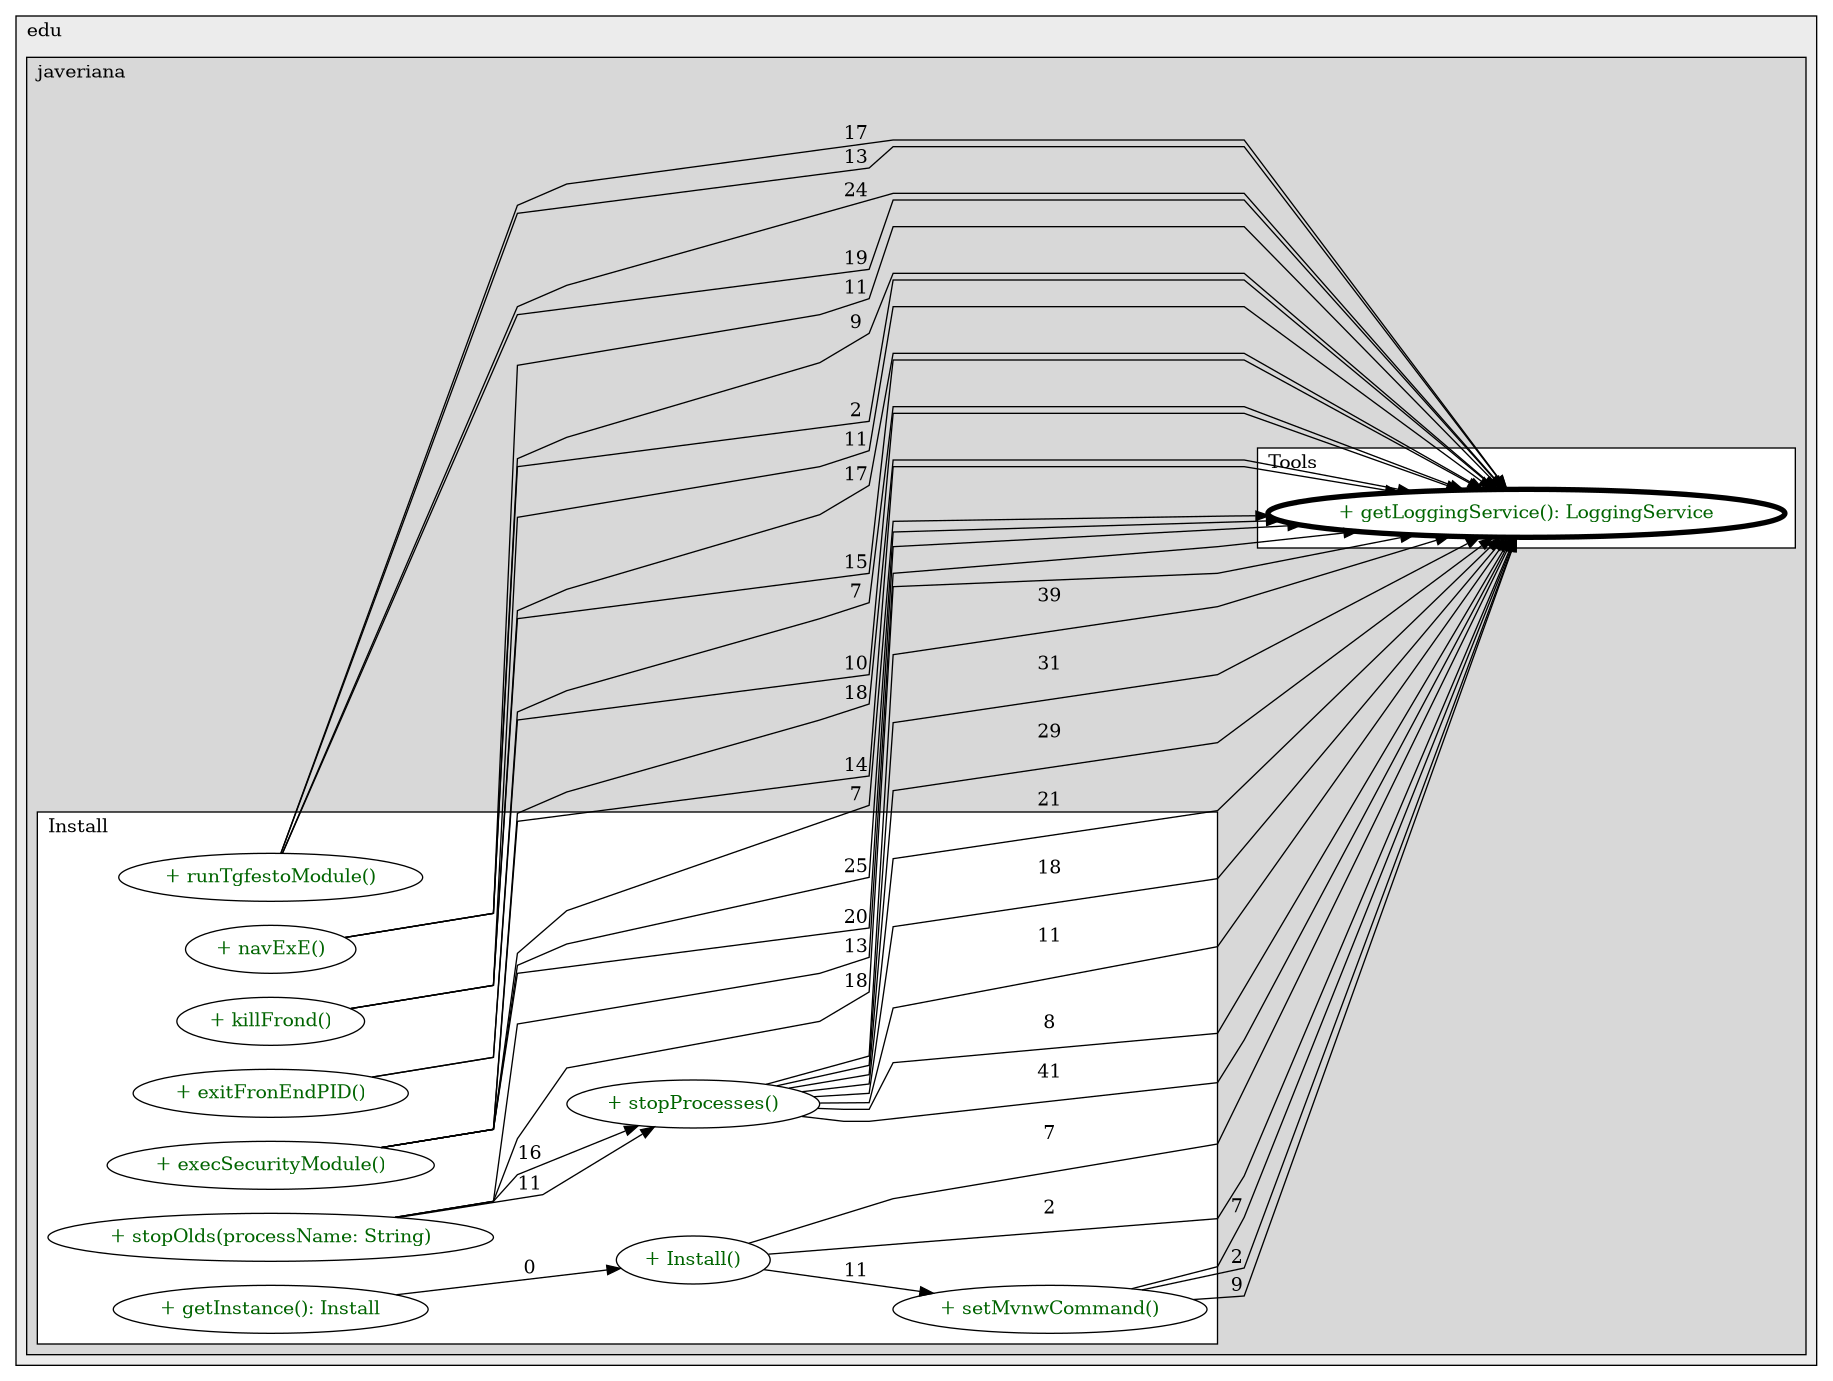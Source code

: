 @startuml

/' diagram meta data start
config=CallConfiguration;
{
  "rootMethod": "co.edu.javeriana.ctai.installer.model.tools.Tools#getLoggingService()",
  "projectClassification": {
    "searchMode": "OpenProject", // OpenProject, AllProjects
    "includedProjects": "",
    "pathEndKeywords": "*.impl",
    "isClientPath": "",
    "isClientName": "",
    "isTestPath": "",
    "isTestName": "",
    "isMappingPath": "",
    "isMappingName": "",
    "isDataAccessPath": "",
    "isDataAccessName": "",
    "isDataStructurePath": "",
    "isDataStructureName": "",
    "isInterfaceStructuresPath": "",
    "isInterfaceStructuresName": "",
    "isEntryPointPath": "",
    "isEntryPointName": "",
    "treatFinalFieldsAsMandatory": false
  },
  "graphRestriction": {
    "classPackageExcludeFilter": "",
    "classPackageIncludeFilter": "",
    "classNameExcludeFilter": "",
    "classNameIncludeFilter": "",
    "methodNameExcludeFilter": "",
    "methodNameIncludeFilter": "",
    "removeByInheritance": "", // inheritance/annotation based filtering is done in a second step
    "removeByAnnotation": "",
    "removeByClassPackage": "", // cleanup the graph after inheritance/annotation based filtering is done
    "removeByClassName": "",
    "cutMappings": false,
    "cutEnum": false,
    "cutTests": true,
    "cutClient": false,
    "cutDataAccess": false,
    "cutInterfaceStructures": false,
    "cutDataStructures": false,
    "cutGetterAndSetter": false,
    "cutConstructors": false
  },
  "graphTraversal": {
    "forwardDepth": 2,
    "backwardDepth": 2,
    "classPackageExcludeFilter": "",
    "classPackageIncludeFilter": "",
    "classNameExcludeFilter": "",
    "classNameIncludeFilter": "",
    "methodNameExcludeFilter": "",
    "methodNameIncludeFilter": "",
    "hideMappings": false,
    "hideDataStructures": false,
    "hidePrivateMethods": true,
    "hideInterfaceCalls": true, // indirection: implementation -> interface (is hidden) -> implementation
    "onlyShowApplicationEntryPoints": false, // root node is included
    "useMethodCallsForStructureDiagram": "ForwardOnly" // ForwardOnly, BothDirections, No
  },
  "details": {
    "aggregation": "GroupByClass", // ByClass, GroupByClass, None
    "showMethodParametersTypes": true,
    "showMethodParametersNames": true,
    "showMethodReturnType": true,
    "showPackageLevels": 2,
    "showCallOrder": true,
    "edgeMode": "MethodsOnly", // TypesOnly, MethodsOnly, TypesAndMethods, MethodsAndDirectTypeUsage
    "showDetailedClassStructure": true
  },
  "rootClass": "co.edu.javeriana.ctai.installer.model.tools.Tools",
  "extensionCallbackMethod": "" // qualified.class.name#methodName - signature: public static String method(String)
}
diagram meta data end '/



digraph g {
    rankdir="LR"
    splines=polyline
    

'nodes 
subgraph cluster_100278 { 
   	label=edu
	labeljust=l
	fillcolor="#ececec"
	style=filled
   
   subgraph cluster_496592481 { 
   	label=javeriana
	labeljust=l
	fillcolor="#d8d8d8"
	style=filled
   
   subgraph cluster_108133415 { 
   	label=Tools
	labeljust=l
	fillcolor=white
	style=filled
   
   Tools861186420XXXgetLoggingService0[
	label="+ getLoggingService(): LoggingService"
	style=filled
	fillcolor=white
	tooltip="Tools

null"
	penwidth=4
	fontcolor=darkgreen
];
} 

subgraph cluster_1795875308 { 
   	label=Install
	labeljust=l
	fillcolor=white
	style=filled
   
   Install1071375199XXXInstall0[
	label="+ Install()"
	style=filled
	fillcolor=white
	tooltip="Install

null"
	fontcolor=darkgreen
];

Install1071375199XXXexecSecurityModule0[
	label="+ execSecurityModule()"
	style=filled
	fillcolor=white
	tooltip="Install

null"
	fontcolor=darkgreen
];

Install1071375199XXXexitFronEndPID0[
	label="+ exitFronEndPID()"
	style=filled
	fillcolor=white
	tooltip="Install

null"
	fontcolor=darkgreen
];

Install1071375199XXXgetInstance0[
	label="+ getInstance(): Install"
	style=filled
	fillcolor=white
	tooltip="Install

null"
	fontcolor=darkgreen
];

Install1071375199XXXkillFrond0[
	label="+ killFrond()"
	style=filled
	fillcolor=white
	tooltip="Install

null"
	fontcolor=darkgreen
];

Install1071375199XXXnavExE0[
	label="+ navExE()"
	style=filled
	fillcolor=white
	tooltip="Install

null"
	fontcolor=darkgreen
];

Install1071375199XXXrunTgfestoModule0[
	label="+ runTgfestoModule()"
	style=filled
	fillcolor=white
	tooltip="Install

null"
	fontcolor=darkgreen
];

Install1071375199XXXsetMvnwCommand0[
	label="+ setMvnwCommand()"
	style=filled
	fillcolor=white
	tooltip="Install

null"
	fontcolor=darkgreen
];

Install1071375199XXXstopOlds1808118735[
	label="+ stopOlds(processName: String)"
	style=filled
	fillcolor=white
	tooltip="Install

null"
	fontcolor=darkgreen
];

Install1071375199XXXstopProcesses0[
	label="+ stopProcesses()"
	style=filled
	fillcolor=white
	tooltip="Install

null"
	fontcolor=darkgreen
];
} 
} 
} 

'edges    
Install1071375199XXXInstall0 -> Install1071375199XXXsetMvnwCommand0[label=11];
Install1071375199XXXInstall0 -> Tools861186420XXXgetLoggingService0[label=2];
Install1071375199XXXInstall0 -> Tools861186420XXXgetLoggingService0[label=7];
Install1071375199XXXexecSecurityModule0 -> Tools861186420XXXgetLoggingService0[label=14];
Install1071375199XXXexecSecurityModule0 -> Tools861186420XXXgetLoggingService0[label=18];
Install1071375199XXXexecSecurityModule0 -> Tools861186420XXXgetLoggingService0[label=20];
Install1071375199XXXexecSecurityModule0 -> Tools861186420XXXgetLoggingService0[label=25];
Install1071375199XXXexecSecurityModule0 -> Tools861186420XXXgetLoggingService0[label=7];
Install1071375199XXXexitFronEndPID0 -> Tools861186420XXXgetLoggingService0[label=10];
Install1071375199XXXexitFronEndPID0 -> Tools861186420XXXgetLoggingService0[label=7];
Install1071375199XXXgetInstance0 -> Install1071375199XXXInstall0[label=0];
Install1071375199XXXkillFrond0 -> Tools861186420XXXgetLoggingService0[label=11];
Install1071375199XXXkillFrond0 -> Tools861186420XXXgetLoggingService0[label=15];
Install1071375199XXXkillFrond0 -> Tools861186420XXXgetLoggingService0[label=17];
Install1071375199XXXnavExE0 -> Tools861186420XXXgetLoggingService0[label=11];
Install1071375199XXXnavExE0 -> Tools861186420XXXgetLoggingService0[label=2];
Install1071375199XXXnavExE0 -> Tools861186420XXXgetLoggingService0[label=9];
Install1071375199XXXrunTgfestoModule0 -> Tools861186420XXXgetLoggingService0[label=13];
Install1071375199XXXrunTgfestoModule0 -> Tools861186420XXXgetLoggingService0[label=17];
Install1071375199XXXrunTgfestoModule0 -> Tools861186420XXXgetLoggingService0[label=19];
Install1071375199XXXrunTgfestoModule0 -> Tools861186420XXXgetLoggingService0[label=24];
Install1071375199XXXsetMvnwCommand0 -> Tools861186420XXXgetLoggingService0[label=2];
Install1071375199XXXsetMvnwCommand0 -> Tools861186420XXXgetLoggingService0[label=7];
Install1071375199XXXsetMvnwCommand0 -> Tools861186420XXXgetLoggingService0[label=9];
Install1071375199XXXstopOlds1808118735 -> Install1071375199XXXstopProcesses0[label=11];
Install1071375199XXXstopOlds1808118735 -> Install1071375199XXXstopProcesses0[label=16];
Install1071375199XXXstopOlds1808118735 -> Tools861186420XXXgetLoggingService0[label=13];
Install1071375199XXXstopOlds1808118735 -> Tools861186420XXXgetLoggingService0[label=18];
Install1071375199XXXstopProcesses0 -> Tools861186420XXXgetLoggingService0[label=11];
Install1071375199XXXstopProcesses0 -> Tools861186420XXXgetLoggingService0[label=18];
Install1071375199XXXstopProcesses0 -> Tools861186420XXXgetLoggingService0[label=21];
Install1071375199XXXstopProcesses0 -> Tools861186420XXXgetLoggingService0[label=29];
Install1071375199XXXstopProcesses0 -> Tools861186420XXXgetLoggingService0[label=31];
Install1071375199XXXstopProcesses0 -> Tools861186420XXXgetLoggingService0[label=39];
Install1071375199XXXstopProcesses0 -> Tools861186420XXXgetLoggingService0[label=41];
Install1071375199XXXstopProcesses0 -> Tools861186420XXXgetLoggingService0[label=8];
    
}
@enduml